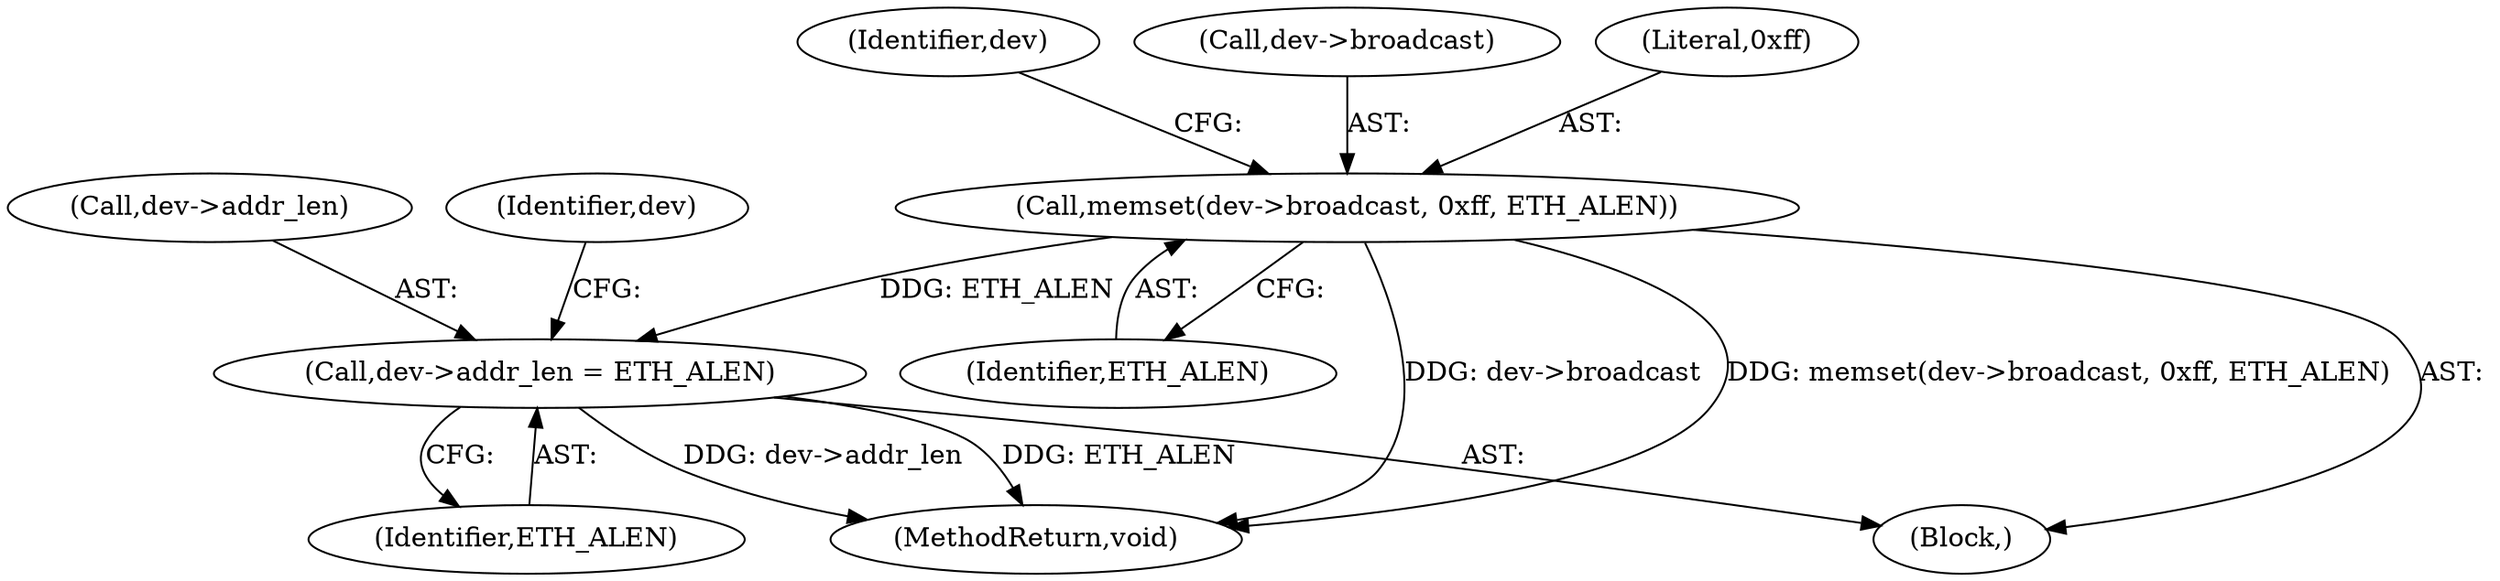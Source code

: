 digraph "0_linux_550fd08c2cebad61c548def135f67aba284c6162_11@API" {
"1000103" [label="(Call,memset(dev->broadcast, 0xff, ETH_ALEN))"];
"1000109" [label="(Call,dev->addr_len = ETH_ALEN)"];
"1000110" [label="(Call,dev->addr_len)"];
"1000102" [label="(Block,)"];
"1000103" [label="(Call,memset(dev->broadcast, 0xff, ETH_ALEN))"];
"1000134" [label="(MethodReturn,void)"];
"1000111" [label="(Identifier,dev)"];
"1000104" [label="(Call,dev->broadcast)"];
"1000109" [label="(Call,dev->addr_len = ETH_ALEN)"];
"1000107" [label="(Literal,0xff)"];
"1000115" [label="(Identifier,dev)"];
"1000113" [label="(Identifier,ETH_ALEN)"];
"1000108" [label="(Identifier,ETH_ALEN)"];
"1000103" -> "1000102"  [label="AST: "];
"1000103" -> "1000108"  [label="CFG: "];
"1000104" -> "1000103"  [label="AST: "];
"1000107" -> "1000103"  [label="AST: "];
"1000108" -> "1000103"  [label="AST: "];
"1000111" -> "1000103"  [label="CFG: "];
"1000103" -> "1000134"  [label="DDG: dev->broadcast"];
"1000103" -> "1000134"  [label="DDG: memset(dev->broadcast, 0xff, ETH_ALEN)"];
"1000103" -> "1000109"  [label="DDG: ETH_ALEN"];
"1000109" -> "1000102"  [label="AST: "];
"1000109" -> "1000113"  [label="CFG: "];
"1000110" -> "1000109"  [label="AST: "];
"1000113" -> "1000109"  [label="AST: "];
"1000115" -> "1000109"  [label="CFG: "];
"1000109" -> "1000134"  [label="DDG: ETH_ALEN"];
"1000109" -> "1000134"  [label="DDG: dev->addr_len"];
}
